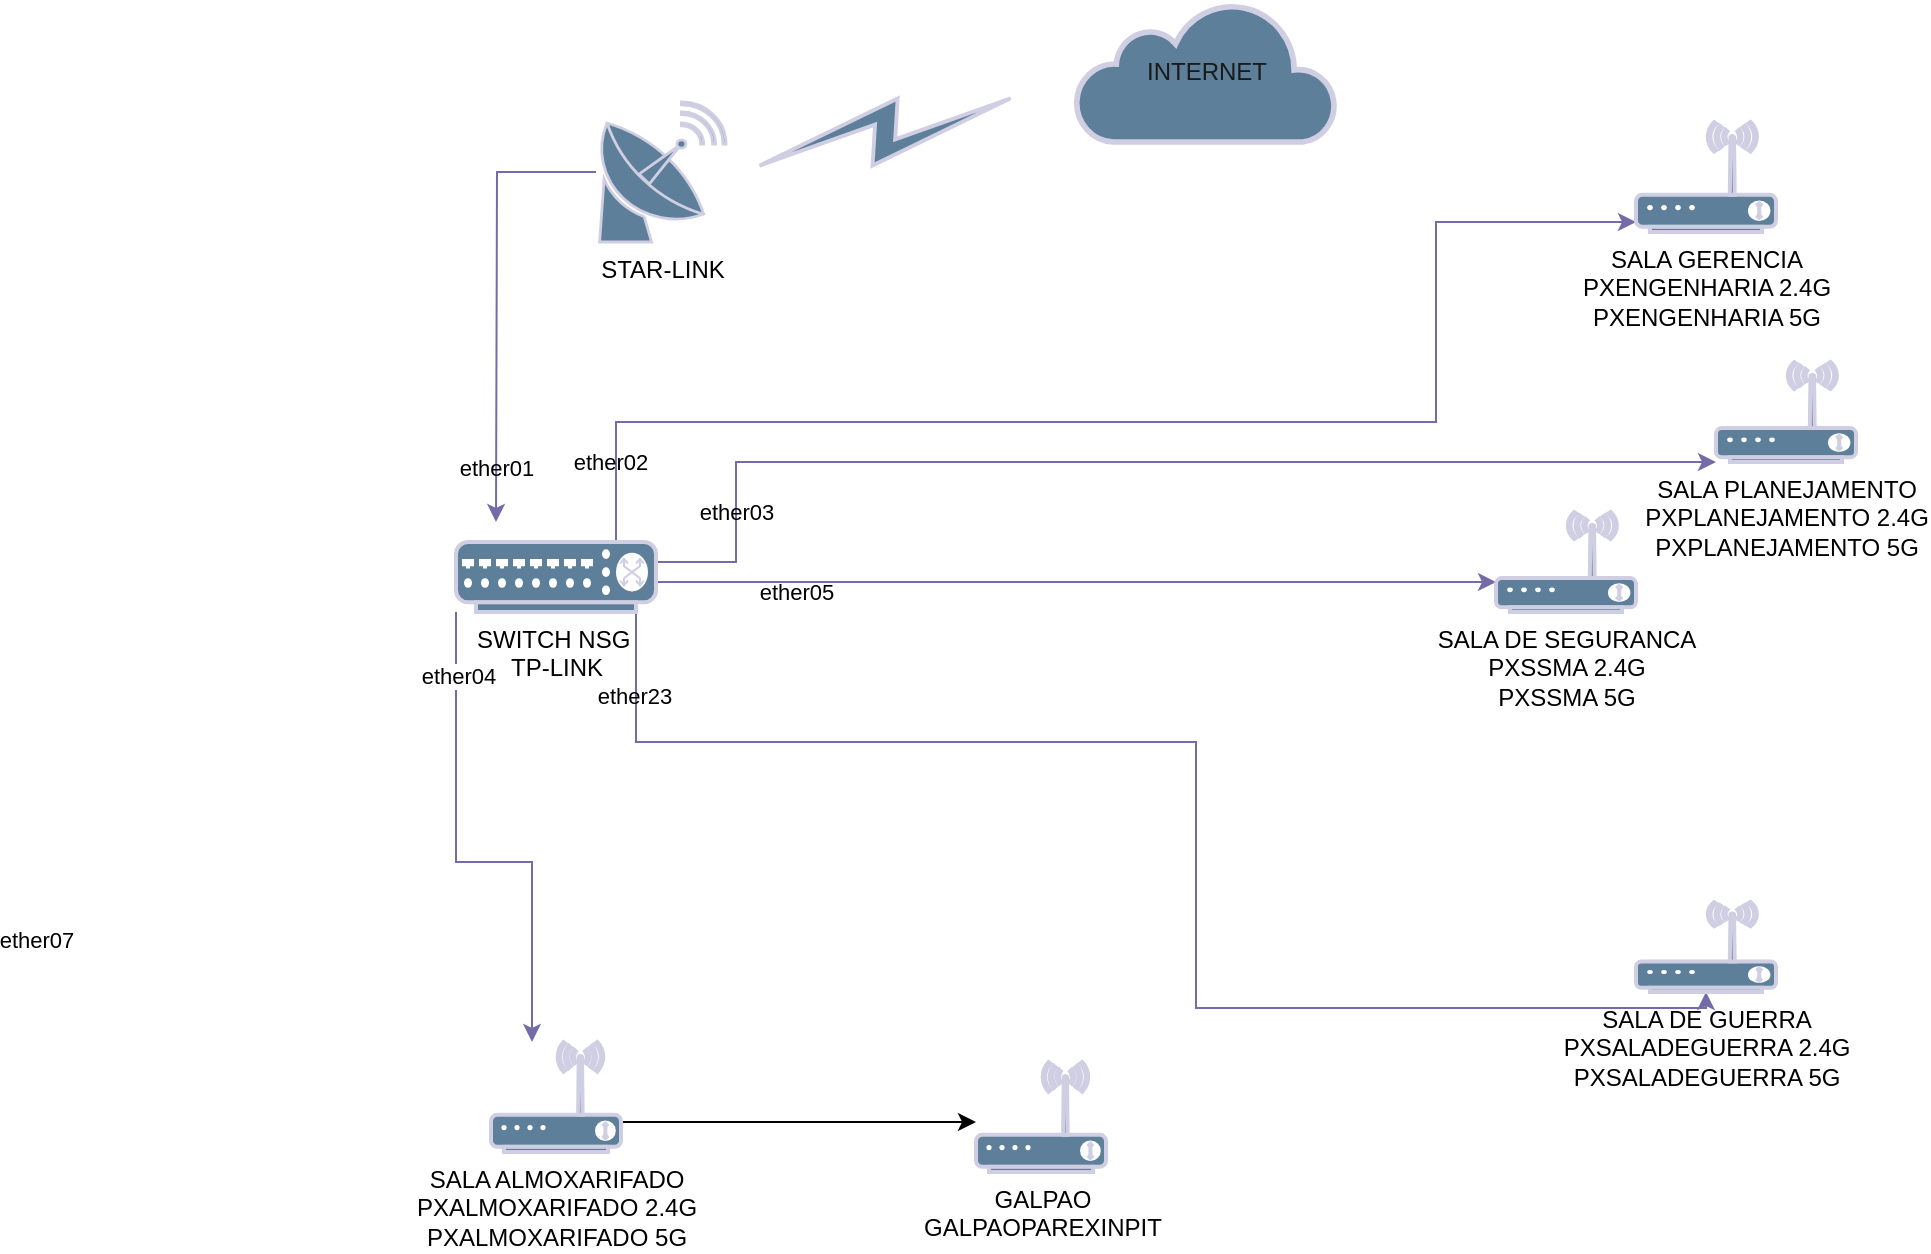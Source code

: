 <mxfile version="24.7.17">
  <diagram name="Página-1" id="YNhCEqHkAruQqRT8erl7">
    <mxGraphModel dx="1767" dy="1772" grid="1" gridSize="10" guides="1" tooltips="1" connect="1" arrows="1" fold="1" page="1" pageScale="1" pageWidth="827" pageHeight="1169" math="0" shadow="0">
      <root>
        <mxCell id="0" />
        <mxCell id="1" parent="0" />
        <mxCell id="gj_sIxGRYLljmgOhIuml-1" value="INTERNET" style="html=1;outlineConnect=0;gradientDirection=north;strokeWidth=2;shape=mxgraph.networks.cloud;labelBackgroundColor=none;fillColor=#5D7F99;strokeColor=#D0CEE2;fontColor=#1A1A1A;" parent="1" vertex="1">
          <mxGeometry x="340" y="-1150" width="130" height="70" as="geometry" />
        </mxCell>
        <mxCell id="gj_sIxGRYLljmgOhIuml-11" value="" style="edgeStyle=orthogonalEdgeStyle;rounded=0;orthogonalLoop=1;jettySize=auto;labelBackgroundColor=none;fontColor=default;strokeColor=#736CA8;labelBorderColor=none;textShadow=0;html=1;" parent="1" source="gj_sIxGRYLljmgOhIuml-2" target="gj_sIxGRYLljmgOhIuml-8" edge="1">
          <mxGeometry relative="1" as="geometry">
            <Array as="points">
              <mxPoint x="170" y="-870" />
              <mxPoint x="170" y="-920" />
            </Array>
          </mxGeometry>
        </mxCell>
        <mxCell id="gj_sIxGRYLljmgOhIuml-18" value="ether03" style="edgeLabel;align=center;verticalAlign=middle;resizable=0;points=[];labelBackgroundColor=none;fontColor=default;labelBorderColor=none;textShadow=0;html=1;" parent="gj_sIxGRYLljmgOhIuml-11" vertex="1" connectable="0">
          <mxGeometry x="0.476" relative="1" as="geometry">
            <mxPoint x="-338" y="25" as="offset" />
          </mxGeometry>
        </mxCell>
        <mxCell id="gj_sIxGRYLljmgOhIuml-12" value="" style="edgeStyle=orthogonalEdgeStyle;rounded=0;orthogonalLoop=1;jettySize=auto;labelBackgroundColor=none;fontColor=default;strokeColor=#736CA8;labelBorderColor=none;textShadow=0;html=1;" parent="1" source="gj_sIxGRYLljmgOhIuml-2" target="gj_sIxGRYLljmgOhIuml-9" edge="1">
          <mxGeometry relative="1" as="geometry">
            <Array as="points">
              <mxPoint x="30" y="-720" />
              <mxPoint x="68" y="-720" />
            </Array>
          </mxGeometry>
        </mxCell>
        <mxCell id="gj_sIxGRYLljmgOhIuml-20" value="ether07" style="edgeLabel;align=center;verticalAlign=middle;resizable=0;points=[];labelBackgroundColor=none;fontColor=default;labelBorderColor=none;textShadow=0;html=1;" parent="gj_sIxGRYLljmgOhIuml-12" vertex="1" connectable="0">
          <mxGeometry x="0.75" relative="1" as="geometry">
            <mxPoint x="-248" y="-20" as="offset" />
          </mxGeometry>
        </mxCell>
        <mxCell id="U1p3TMtHlUvEekB6lbZ9-4" value="ether04" style="edgeLabel;html=1;align=center;verticalAlign=middle;resizable=0;points=[];" vertex="1" connectable="0" parent="gj_sIxGRYLljmgOhIuml-12">
          <mxGeometry x="-0.747" y="1" relative="1" as="geometry">
            <mxPoint as="offset" />
          </mxGeometry>
        </mxCell>
        <mxCell id="gj_sIxGRYLljmgOhIuml-15" value="" style="edgeStyle=orthogonalEdgeStyle;rounded=0;orthogonalLoop=1;jettySize=auto;labelBackgroundColor=none;fontColor=default;strokeColor=#736CA8;labelBorderColor=none;textShadow=0;html=1;" parent="1" source="gj_sIxGRYLljmgOhIuml-2" target="gj_sIxGRYLljmgOhIuml-13" edge="1">
          <mxGeometry relative="1" as="geometry">
            <Array as="points">
              <mxPoint x="300" y="-860" />
              <mxPoint x="300" y="-860" />
            </Array>
          </mxGeometry>
        </mxCell>
        <mxCell id="gj_sIxGRYLljmgOhIuml-19" value="ether05" style="edgeLabel;align=center;verticalAlign=middle;resizable=0;points=[];labelBackgroundColor=none;fontColor=default;labelBorderColor=none;textShadow=0;html=1;" parent="gj_sIxGRYLljmgOhIuml-15" vertex="1" connectable="0">
          <mxGeometry x="0.457" relative="1" as="geometry">
            <mxPoint x="-236" y="5" as="offset" />
          </mxGeometry>
        </mxCell>
        <mxCell id="gj_sIxGRYLljmgOhIuml-16" value="" style="edgeStyle=orthogonalEdgeStyle;rounded=0;orthogonalLoop=1;jettySize=auto;labelBackgroundColor=none;fontColor=default;strokeColor=#736CA8;labelBorderColor=none;textShadow=0;html=1;" parent="1" source="gj_sIxGRYLljmgOhIuml-2" target="gj_sIxGRYLljmgOhIuml-14" edge="1">
          <mxGeometry relative="1" as="geometry">
            <mxPoint x="780" y="-580" as="targetPoint" />
            <Array as="points">
              <mxPoint x="120" y="-780" />
              <mxPoint x="400" y="-780" />
              <mxPoint x="400" y="-647" />
            </Array>
          </mxGeometry>
        </mxCell>
        <mxCell id="gj_sIxGRYLljmgOhIuml-21" value="ether23" style="edgeLabel;align=center;verticalAlign=middle;resizable=0;points=[];labelBackgroundColor=none;fontColor=default;labelBorderColor=none;textShadow=0;html=1;" parent="gj_sIxGRYLljmgOhIuml-16" vertex="1" connectable="0">
          <mxGeometry x="-0.167" relative="1" as="geometry">
            <mxPoint x="-245" y="-23" as="offset" />
          </mxGeometry>
        </mxCell>
        <mxCell id="gj_sIxGRYLljmgOhIuml-29" value="" style="edgeStyle=orthogonalEdgeStyle;rounded=0;orthogonalLoop=1;jettySize=auto;strokeColor=#736CA8;fontColor=default;labelBackgroundColor=none;labelBorderColor=none;textShadow=0;html=1;" parent="1" source="gj_sIxGRYLljmgOhIuml-2" target="gj_sIxGRYLljmgOhIuml-7" edge="1">
          <mxGeometry relative="1" as="geometry">
            <mxPoint x="500" y="-1040" as="targetPoint" />
            <Array as="points">
              <mxPoint x="110" y="-940" />
              <mxPoint x="520" y="-940" />
              <mxPoint x="520" y="-1040" />
            </Array>
          </mxGeometry>
        </mxCell>
        <mxCell id="gj_sIxGRYLljmgOhIuml-30" value="ether02" style="edgeLabel;align=center;verticalAlign=middle;resizable=0;points=[];strokeColor=#D0CEE2;fontColor=default;fillColor=#5D7F99;labelBackgroundColor=none;labelBorderColor=none;textShadow=0;html=1;" parent="gj_sIxGRYLljmgOhIuml-29" vertex="1" connectable="0">
          <mxGeometry x="-0.777" y="-1" relative="1" as="geometry">
            <mxPoint x="-18" y="19" as="offset" />
          </mxGeometry>
        </mxCell>
        <mxCell id="gj_sIxGRYLljmgOhIuml-2" value="SWITCH NSG&amp;nbsp;&lt;br&gt;TP-LINK" style="verticalAlign=top;verticalLabelPosition=bottom;labelPosition=center;align=center;outlineConnect=0;gradientDirection=north;strokeWidth=2;shape=mxgraph.networks.switch;labelBackgroundColor=none;fillColor=#5D7F99;strokeColor=#D0CEE2;fontColor=default;labelBorderColor=none;textShadow=0;html=1;" parent="1" vertex="1">
          <mxGeometry x="30" y="-880" width="100" height="35" as="geometry" />
        </mxCell>
        <mxCell id="gj_sIxGRYLljmgOhIuml-7" value="SALA GERENCIA&lt;br&gt;PXENGENHARIA 2.4G&lt;br&gt;PXENGENHARIA 5G" style="verticalAlign=top;verticalLabelPosition=bottom;labelPosition=center;align=center;outlineConnect=0;gradientDirection=north;strokeWidth=2;shape=mxgraph.networks.wireless_modem;labelBackgroundColor=none;fillColor=#5D7F99;strokeColor=#D0CEE2;fontColor=default;labelBorderColor=none;textShadow=0;html=1;" parent="1" vertex="1">
          <mxGeometry x="620" y="-1090" width="70" height="55" as="geometry" />
        </mxCell>
        <mxCell id="gj_sIxGRYLljmgOhIuml-8" value="SALA PLANEJAMENTO&lt;br&gt;PXPLANEJAMENTO 2.4G&lt;br&gt;PXPLANEJAMENTO 5G" style="verticalAlign=top;verticalLabelPosition=bottom;labelPosition=center;align=center;outlineConnect=0;gradientDirection=north;strokeWidth=2;shape=mxgraph.networks.wireless_modem;labelBackgroundColor=none;fillColor=#5D7F99;strokeColor=#D0CEE2;fontColor=default;labelBorderColor=none;textShadow=0;html=1;" parent="1" vertex="1">
          <mxGeometry x="660" y="-970" width="70" height="50" as="geometry" />
        </mxCell>
        <mxCell id="U1p3TMtHlUvEekB6lbZ9-3" style="edgeStyle=orthogonalEdgeStyle;rounded=0;orthogonalLoop=1;jettySize=auto;html=1;" edge="1" parent="1" source="gj_sIxGRYLljmgOhIuml-9" target="gj_sIxGRYLljmgOhIuml-35">
          <mxGeometry relative="1" as="geometry">
            <Array as="points">
              <mxPoint x="240" y="-590" />
              <mxPoint x="240" y="-590" />
            </Array>
          </mxGeometry>
        </mxCell>
        <mxCell id="gj_sIxGRYLljmgOhIuml-9" value="SALA ALMOXARIFADO&lt;br&gt;PXALMOXARIFADO 2.4G&lt;br&gt;PXALMOXARIFADO 5G" style="verticalAlign=top;verticalLabelPosition=bottom;labelPosition=center;align=center;outlineConnect=0;gradientDirection=north;strokeWidth=2;shape=mxgraph.networks.wireless_modem;labelBackgroundColor=none;fillColor=#5D7F99;strokeColor=#D0CEE2;fontColor=default;labelBorderColor=none;textShadow=0;html=1;" parent="1" vertex="1">
          <mxGeometry x="47.5" y="-630" width="65" height="55" as="geometry" />
        </mxCell>
        <mxCell id="gj_sIxGRYLljmgOhIuml-13" value="&lt;div&gt;SALA DE SEGURANCA&lt;/div&gt;PXSSMA 2.4G&lt;br&gt;PXSSMA 5G" style="verticalAlign=top;verticalLabelPosition=bottom;labelPosition=center;align=center;outlineConnect=0;gradientDirection=north;strokeWidth=2;shape=mxgraph.networks.wireless_modem;labelBackgroundColor=none;fillColor=#5D7F99;strokeColor=#D0CEE2;fontColor=default;labelBorderColor=none;textShadow=0;html=1;" parent="1" vertex="1">
          <mxGeometry x="550" y="-895" width="70" height="50" as="geometry" />
        </mxCell>
        <mxCell id="gj_sIxGRYLljmgOhIuml-14" value="&lt;div&gt;SALA DE GUERRA&lt;/div&gt;PXSALADEGUERRA 2.4G&lt;br&gt;PXSALADEGUERRA 5G" style="verticalAlign=top;verticalLabelPosition=bottom;labelPosition=center;align=center;outlineConnect=0;gradientDirection=north;strokeWidth=2;shape=mxgraph.networks.wireless_modem;labelBackgroundColor=none;fillColor=#5D7F99;strokeColor=#D0CEE2;fontColor=default;labelBorderColor=none;textShadow=0;html=1;" parent="1" vertex="1">
          <mxGeometry x="620" y="-700" width="70" height="45" as="geometry" />
        </mxCell>
        <mxCell id="gj_sIxGRYLljmgOhIuml-33" value="" style="edgeStyle=orthogonalEdgeStyle;rounded=0;orthogonalLoop=1;jettySize=auto;strokeColor=#736CA8;fontColor=default;labelBackgroundColor=none;labelBorderColor=none;textShadow=0;html=1;" parent="1" source="gj_sIxGRYLljmgOhIuml-22" edge="1">
          <mxGeometry relative="1" as="geometry">
            <mxPoint x="50" y="-890" as="targetPoint" />
          </mxGeometry>
        </mxCell>
        <mxCell id="gj_sIxGRYLljmgOhIuml-34" value="ether01" style="edgeLabel;align=center;verticalAlign=middle;resizable=0;points=[];strokeColor=#D0CEE2;fontColor=default;fillColor=#5D7F99;labelBackgroundColor=none;labelBorderColor=none;textShadow=0;html=1;" parent="gj_sIxGRYLljmgOhIuml-33" vertex="1" connectable="0">
          <mxGeometry x="0.757" relative="1" as="geometry">
            <mxPoint as="offset" />
          </mxGeometry>
        </mxCell>
        <mxCell id="gj_sIxGRYLljmgOhIuml-22" value="STAR-LINK" style="fontColor=default;verticalAlign=top;verticalLabelPosition=bottom;labelPosition=center;align=center;outlineConnect=0;fillColor=#5D7F99;strokeColor=#D0CEE2;gradientDirection=north;strokeWidth=2;shape=mxgraph.networks.satellite_dish;labelBackgroundColor=none;labelBorderColor=none;textShadow=0;html=1;" parent="1" vertex="1">
          <mxGeometry x="100" y="-1100" width="65" height="70" as="geometry" />
        </mxCell>
        <mxCell id="gj_sIxGRYLljmgOhIuml-24" value="" style="fontColor=default;verticalAlign=top;verticalLabelPosition=bottom;labelPosition=center;align=center;outlineConnect=0;fillColor=#5D7F99;strokeColor=#D0CEE2;gradientDirection=north;strokeWidth=2;shape=mxgraph.networks.comm_link;rotation=75;labelBackgroundColor=none;labelBorderColor=none;textShadow=0;html=1;" parent="1" vertex="1">
          <mxGeometry x="230" y="-1150" width="29.1" height="130" as="geometry" />
        </mxCell>
        <mxCell id="gj_sIxGRYLljmgOhIuml-35" value="&lt;div&gt;GALPAO&lt;/div&gt;GALPAOPAREXINPIT" style="verticalAlign=top;verticalLabelPosition=bottom;labelPosition=center;align=center;outlineConnect=0;gradientDirection=north;strokeWidth=2;shape=mxgraph.networks.wireless_modem;labelBackgroundColor=none;fillColor=#5D7F99;strokeColor=#D0CEE2;fontColor=default;labelBorderColor=none;textShadow=0;html=1;" parent="1" vertex="1">
          <mxGeometry x="290" y="-620" width="65" height="55" as="geometry" />
        </mxCell>
      </root>
    </mxGraphModel>
  </diagram>
</mxfile>
